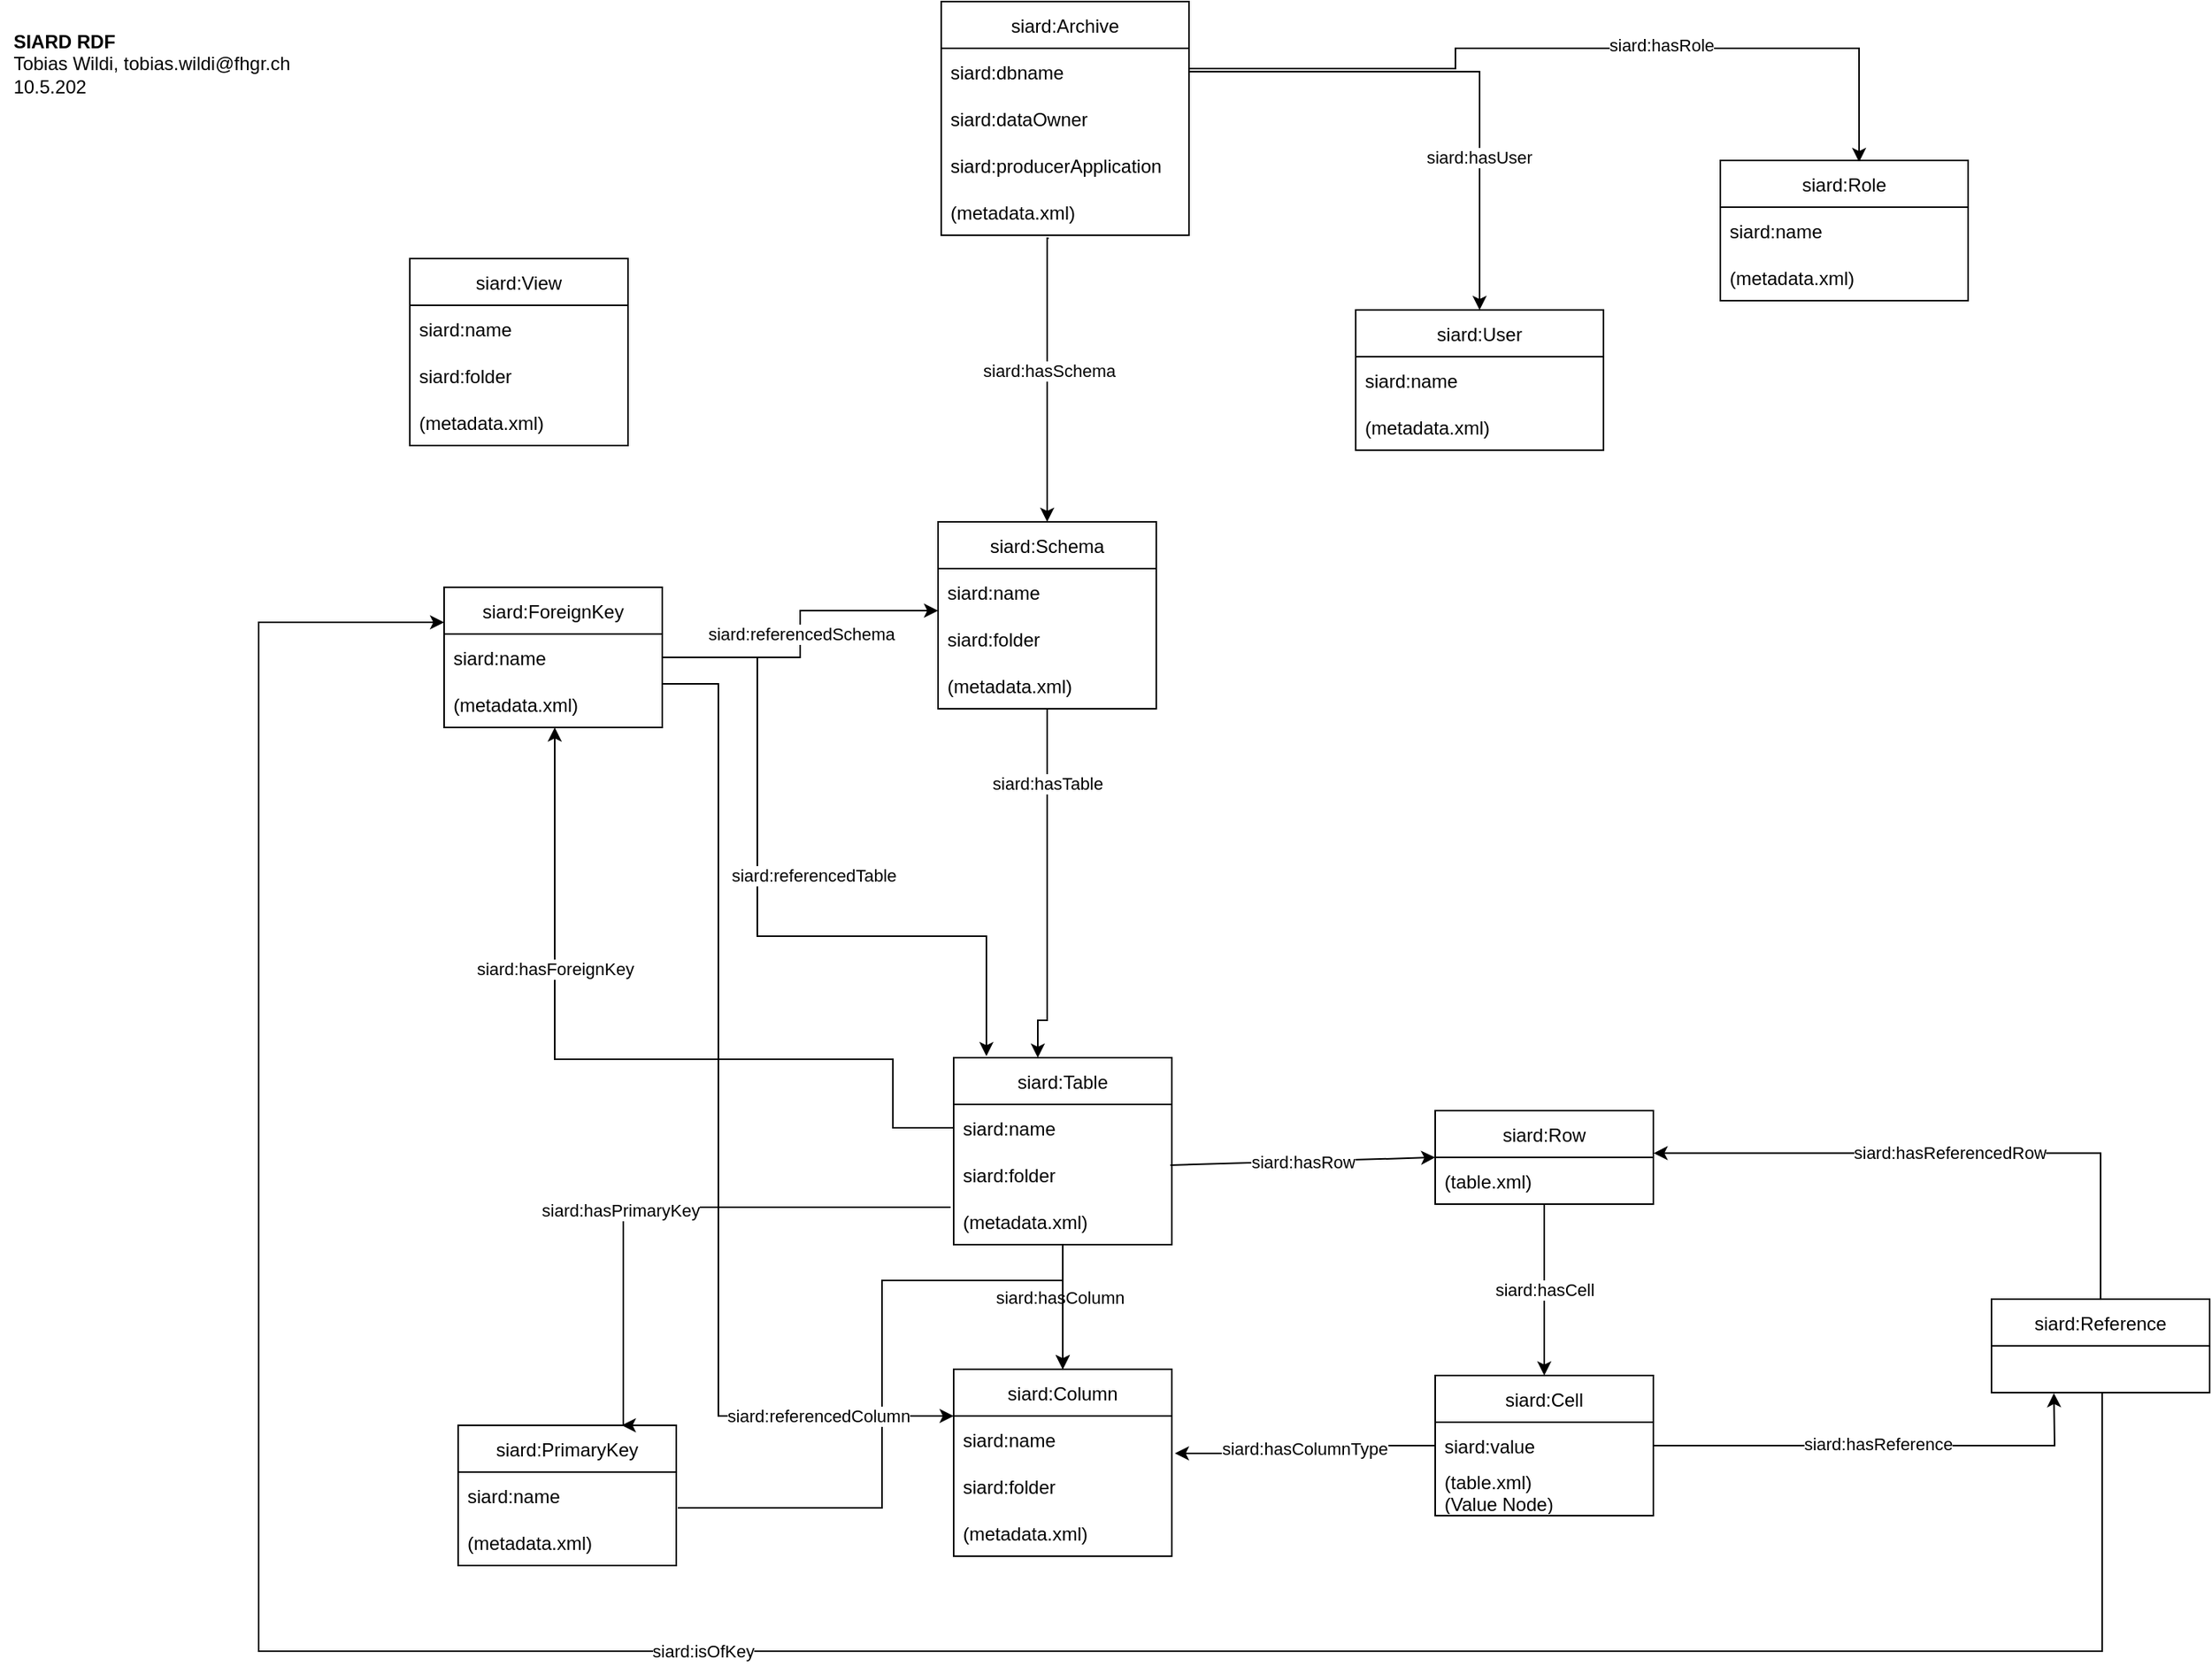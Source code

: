 <mxfile version="21.1.4" type="google">
  <diagram id="pDNfUvziqEPPn2UhjYv8" name="Page-1">
    <mxGraphModel grid="0" page="1" gridSize="10" guides="1" tooltips="1" connect="1" arrows="1" fold="1" pageScale="1" pageWidth="1654" pageHeight="1169" math="0" shadow="0">
      <root>
        <mxCell id="0" />
        <mxCell id="1" parent="0" />
        <mxCell id="CamEUqY5Uji6_HQAbEZx-2" value="siard:Table" style="swimlane;fontStyle=0;childLayout=stackLayout;horizontal=1;startSize=30;horizontalStack=0;resizeParent=1;resizeParentMax=0;resizeLast=0;collapsible=1;marginBottom=0;" vertex="1" parent="1">
          <mxGeometry x="-1004" y="725" width="140" height="120" as="geometry">
            <mxRectangle x="570" y="120" width="100" height="30" as="alternateBounds" />
          </mxGeometry>
        </mxCell>
        <mxCell id="CamEUqY5Uji6_HQAbEZx-3" value="siard:name" style="text;strokeColor=none;fillColor=none;align=left;verticalAlign=middle;spacingLeft=4;spacingRight=4;overflow=hidden;points=[[0,0.5],[1,0.5]];portConstraint=eastwest;rotatable=0;" vertex="1" parent="CamEUqY5Uji6_HQAbEZx-2">
          <mxGeometry y="30" width="140" height="30" as="geometry" />
        </mxCell>
        <mxCell id="CamEUqY5Uji6_HQAbEZx-4" value="siard:folder" style="text;strokeColor=none;fillColor=none;align=left;verticalAlign=middle;spacingLeft=4;spacingRight=4;overflow=hidden;points=[[0,0.5],[1,0.5]];portConstraint=eastwest;rotatable=0;" vertex="1" parent="CamEUqY5Uji6_HQAbEZx-2">
          <mxGeometry y="60" width="140" height="30" as="geometry" />
        </mxCell>
        <mxCell id="CamEUqY5Uji6_HQAbEZx-13" value="(metadata.xml)" style="text;strokeColor=none;fillColor=none;align=left;verticalAlign=middle;spacingLeft=4;spacingRight=4;overflow=hidden;points=[[0,0.5],[1,0.5]];portConstraint=eastwest;rotatable=0;" vertex="1" parent="CamEUqY5Uji6_HQAbEZx-2">
          <mxGeometry y="90" width="140" height="30" as="geometry" />
        </mxCell>
        <mxCell id="CamEUqY5Uji6_HQAbEZx-6" value="siard:Column" style="swimlane;fontStyle=0;childLayout=stackLayout;horizontal=1;startSize=30;horizontalStack=0;resizeParent=1;resizeParentMax=0;resizeLast=0;collapsible=1;marginBottom=0;" vertex="1" parent="1">
          <mxGeometry x="-1004" y="925" width="140" height="120" as="geometry" />
        </mxCell>
        <mxCell id="CamEUqY5Uji6_HQAbEZx-7" value="siard:name" style="text;strokeColor=none;fillColor=none;align=left;verticalAlign=middle;spacingLeft=4;spacingRight=4;overflow=hidden;points=[[0,0.5],[1,0.5]];portConstraint=eastwest;rotatable=0;" vertex="1" parent="CamEUqY5Uji6_HQAbEZx-6">
          <mxGeometry y="30" width="140" height="30" as="geometry" />
        </mxCell>
        <mxCell id="CamEUqY5Uji6_HQAbEZx-8" value="siard:folder" style="text;strokeColor=none;fillColor=none;align=left;verticalAlign=middle;spacingLeft=4;spacingRight=4;overflow=hidden;points=[[0,0.5],[1,0.5]];portConstraint=eastwest;rotatable=0;" vertex="1" parent="CamEUqY5Uji6_HQAbEZx-6">
          <mxGeometry y="60" width="140" height="30" as="geometry" />
        </mxCell>
        <mxCell id="CamEUqY5Uji6_HQAbEZx-16" value="(metadata.xml)" style="text;strokeColor=none;fillColor=none;align=left;verticalAlign=middle;spacingLeft=4;spacingRight=4;overflow=hidden;points=[[0,0.5],[1,0.5]];portConstraint=eastwest;rotatable=0;" vertex="1" parent="CamEUqY5Uji6_HQAbEZx-6">
          <mxGeometry y="90" width="140" height="30" as="geometry" />
        </mxCell>
        <mxCell id="CamEUqY5Uji6_HQAbEZx-14" value="" style="endArrow=classic;html=1;rounded=0;entryX=0.5;entryY=0;entryDx=0;entryDy=0;" edge="1" parent="1" source="CamEUqY5Uji6_HQAbEZx-13" target="CamEUqY5Uji6_HQAbEZx-6">
          <mxGeometry width="50" height="50" relative="1" as="geometry">
            <mxPoint x="-984" y="885" as="sourcePoint" />
            <mxPoint x="-934" y="835" as="targetPoint" />
          </mxGeometry>
        </mxCell>
        <mxCell id="CamEUqY5Uji6_HQAbEZx-15" value="siard:hasColumn" style="edgeLabel;html=1;align=center;verticalAlign=middle;resizable=0;points=[];" connectable="0" vertex="1" parent="CamEUqY5Uji6_HQAbEZx-14">
          <mxGeometry x="-0.158" y="-2" relative="1" as="geometry">
            <mxPoint as="offset" />
          </mxGeometry>
        </mxCell>
        <mxCell id="CamEUqY5Uji6_HQAbEZx-31" style="edgeStyle=orthogonalEdgeStyle;rounded=0;orthogonalLoop=1;jettySize=auto;html=1;exitX=0.521;exitY=1;exitDx=0;exitDy=0;exitPerimeter=0;" edge="1" parent="1" source="CamEUqY5Uji6_HQAbEZx-20" target="CamEUqY5Uji6_HQAbEZx-2">
          <mxGeometry relative="1" as="geometry">
            <mxPoint x="-944" y="664.01" as="sourcePoint" />
            <Array as="points">
              <mxPoint x="-944" y="501" />
              <mxPoint x="-944" y="701" />
              <mxPoint x="-950" y="701" />
            </Array>
          </mxGeometry>
        </mxCell>
        <mxCell id="YsW-Gg2cAY12iCXvxXYS-1" value="siard:hasTable" style="edgeLabel;html=1;align=center;verticalAlign=middle;resizable=0;points=[];" connectable="0" vertex="1" parent="CamEUqY5Uji6_HQAbEZx-31">
          <mxGeometry x="-0.145" y="-2" relative="1" as="geometry">
            <mxPoint x="2" y="-49" as="offset" />
          </mxGeometry>
        </mxCell>
        <mxCell id="CamEUqY5Uji6_HQAbEZx-17" value="siard:Schema" style="swimlane;fontStyle=0;childLayout=stackLayout;horizontal=1;startSize=30;horizontalStack=0;resizeParent=1;resizeParentMax=0;resizeLast=0;collapsible=1;marginBottom=0;" vertex="1" parent="1">
          <mxGeometry x="-1014" y="381" width="140" height="120" as="geometry" />
        </mxCell>
        <mxCell id="CamEUqY5Uji6_HQAbEZx-18" value="siard:name" style="text;strokeColor=none;fillColor=none;align=left;verticalAlign=middle;spacingLeft=4;spacingRight=4;overflow=hidden;points=[[0,0.5],[1,0.5]];portConstraint=eastwest;rotatable=0;" vertex="1" parent="CamEUqY5Uji6_HQAbEZx-17">
          <mxGeometry y="30" width="140" height="30" as="geometry" />
        </mxCell>
        <mxCell id="CamEUqY5Uji6_HQAbEZx-19" value="siard:folder" style="text;strokeColor=none;fillColor=none;align=left;verticalAlign=middle;spacingLeft=4;spacingRight=4;overflow=hidden;points=[[0,0.5],[1,0.5]];portConstraint=eastwest;rotatable=0;" vertex="1" parent="CamEUqY5Uji6_HQAbEZx-17">
          <mxGeometry y="60" width="140" height="30" as="geometry" />
        </mxCell>
        <mxCell id="CamEUqY5Uji6_HQAbEZx-20" value="(metadata.xml)" style="text;strokeColor=none;fillColor=none;align=left;verticalAlign=middle;spacingLeft=4;spacingRight=4;overflow=hidden;points=[[0,0.5],[1,0.5]];portConstraint=eastwest;rotatable=0;" vertex="1" parent="CamEUqY5Uji6_HQAbEZx-17">
          <mxGeometry y="90" width="140" height="30" as="geometry" />
        </mxCell>
        <mxCell id="CamEUqY5Uji6_HQAbEZx-30" value="siard:hasCell" style="edgeStyle=orthogonalEdgeStyle;rounded=0;orthogonalLoop=1;jettySize=auto;html=1;exitX=0.5;exitY=1;exitDx=0;exitDy=0;entryX=0.5;entryY=0;entryDx=0;entryDy=0;" edge="1" parent="1" source="CamEUqY5Uji6_HQAbEZx-21" target="CamEUqY5Uji6_HQAbEZx-25">
          <mxGeometry relative="1" as="geometry" />
        </mxCell>
        <mxCell id="CamEUqY5Uji6_HQAbEZx-21" value="siard:Row" style="swimlane;fontStyle=0;childLayout=stackLayout;horizontal=1;startSize=30;horizontalStack=0;resizeParent=1;resizeParentMax=0;resizeLast=0;collapsible=1;marginBottom=0;" vertex="1" parent="1">
          <mxGeometry x="-695" y="759" width="140" height="60" as="geometry" />
        </mxCell>
        <mxCell id="CamEUqY5Uji6_HQAbEZx-24" value="(table.xml)" style="text;strokeColor=none;fillColor=none;align=left;verticalAlign=middle;spacingLeft=4;spacingRight=4;overflow=hidden;points=[[0,0.5],[1,0.5]];portConstraint=eastwest;rotatable=0;" vertex="1" parent="CamEUqY5Uji6_HQAbEZx-21">
          <mxGeometry y="30" width="140" height="30" as="geometry" />
        </mxCell>
        <mxCell id="CamEUqY5Uji6_HQAbEZx-25" value="siard:Cell" style="swimlane;fontStyle=0;childLayout=stackLayout;horizontal=1;startSize=30;horizontalStack=0;resizeParent=1;resizeParentMax=0;resizeLast=0;collapsible=1;marginBottom=0;" vertex="1" parent="1">
          <mxGeometry x="-695" y="929" width="140" height="90" as="geometry" />
        </mxCell>
        <mxCell id="CamEUqY5Uji6_HQAbEZx-26" value="siard:value" style="text;strokeColor=none;fillColor=none;align=left;verticalAlign=middle;spacingLeft=4;spacingRight=4;overflow=hidden;points=[[0,0.5],[1,0.5]];portConstraint=eastwest;rotatable=0;" vertex="1" parent="CamEUqY5Uji6_HQAbEZx-25">
          <mxGeometry y="30" width="140" height="30" as="geometry" />
        </mxCell>
        <mxCell id="CamEUqY5Uji6_HQAbEZx-27" value="(table.xml)&#xa;(Value Node)" style="text;strokeColor=none;fillColor=none;align=left;verticalAlign=middle;spacingLeft=4;spacingRight=4;overflow=hidden;points=[[0,0.5],[1,0.5]];portConstraint=eastwest;rotatable=0;" vertex="1" parent="CamEUqY5Uji6_HQAbEZx-25">
          <mxGeometry y="60" width="140" height="30" as="geometry" />
        </mxCell>
        <mxCell id="CamEUqY5Uji6_HQAbEZx-29" value="siard:hasRow" style="endArrow=classic;html=1;rounded=0;exitX=0.993;exitY=0.3;exitDx=0;exitDy=0;entryX=0;entryY=0.5;entryDx=0;entryDy=0;exitPerimeter=0;" edge="1" parent="1" source="CamEUqY5Uji6_HQAbEZx-4" target="CamEUqY5Uji6_HQAbEZx-21">
          <mxGeometry width="50" height="50" relative="1" as="geometry">
            <mxPoint x="-411" y="792" as="sourcePoint" />
            <mxPoint x="-749.6" y="789.67" as="targetPoint" />
          </mxGeometry>
        </mxCell>
        <mxCell id="CamEUqY5Uji6_HQAbEZx-33" value="siard:hasColumnType" style="edgeStyle=orthogonalEdgeStyle;rounded=0;orthogonalLoop=1;jettySize=auto;html=1;entryX=1.014;entryY=0.8;entryDx=0;entryDy=0;entryPerimeter=0;exitX=0;exitY=0.5;exitDx=0;exitDy=0;" edge="1" parent="1" source="CamEUqY5Uji6_HQAbEZx-25" target="CamEUqY5Uji6_HQAbEZx-7">
          <mxGeometry relative="1" as="geometry">
            <mxPoint x="-411" y="958.34" as="targetPoint" />
          </mxGeometry>
        </mxCell>
        <mxCell id="7-JRIclt0FcUK3RJpTAU-33" style="edgeStyle=orthogonalEdgeStyle;rounded=0;orthogonalLoop=1;jettySize=auto;html=1;entryX=0.56;entryY=0.011;entryDx=0;entryDy=0;entryPerimeter=0;" edge="1" parent="1" source="7-JRIclt0FcUK3RJpTAU-5" target="7-JRIclt0FcUK3RJpTAU-26">
          <mxGeometry relative="1" as="geometry">
            <mxPoint x="-512" y="77" as="targetPoint" />
            <Array as="points">
              <mxPoint x="-682" y="90" />
              <mxPoint x="-682" y="77" />
              <mxPoint x="-423" y="77" />
            </Array>
          </mxGeometry>
        </mxCell>
        <mxCell id="7-JRIclt0FcUK3RJpTAU-49" value="siard:hasRole" style="edgeLabel;html=1;align=center;verticalAlign=middle;resizable=0;points=[];" connectable="0" vertex="1" parent="7-JRIclt0FcUK3RJpTAU-33">
          <mxGeometry x="0.225" y="2" relative="1" as="geometry">
            <mxPoint as="offset" />
          </mxGeometry>
        </mxCell>
        <mxCell id="7-JRIclt0FcUK3RJpTAU-5" value="siard:Archive" style="swimlane;fontStyle=0;childLayout=stackLayout;horizontal=1;startSize=30;horizontalStack=0;resizeParent=1;resizeParentMax=0;resizeLast=0;collapsible=1;marginBottom=0;" vertex="1" parent="1">
          <mxGeometry x="-1012" y="47" width="159" height="150" as="geometry" />
        </mxCell>
        <mxCell id="7-JRIclt0FcUK3RJpTAU-6" value="siard:dbname" style="text;strokeColor=none;fillColor=none;align=left;verticalAlign=middle;spacingLeft=4;spacingRight=4;overflow=hidden;points=[[0,0.5],[1,0.5]];portConstraint=eastwest;rotatable=0;" vertex="1" parent="7-JRIclt0FcUK3RJpTAU-5">
          <mxGeometry y="30" width="159" height="30" as="geometry" />
        </mxCell>
        <mxCell id="7-JRIclt0FcUK3RJpTAU-7" value="siard:dataOwner" style="text;strokeColor=none;fillColor=none;align=left;verticalAlign=middle;spacingLeft=4;spacingRight=4;overflow=hidden;points=[[0,0.5],[1,0.5]];portConstraint=eastwest;rotatable=0;" vertex="1" parent="7-JRIclt0FcUK3RJpTAU-5">
          <mxGeometry y="60" width="159" height="30" as="geometry" />
        </mxCell>
        <mxCell id="7-JRIclt0FcUK3RJpTAU-8" value="siard:producerApplication" style="text;strokeColor=none;fillColor=none;align=left;verticalAlign=middle;spacingLeft=4;spacingRight=4;overflow=hidden;points=[[0,0.5],[1,0.5]];portConstraint=eastwest;rotatable=0;" vertex="1" parent="7-JRIclt0FcUK3RJpTAU-5">
          <mxGeometry y="90" width="159" height="30" as="geometry" />
        </mxCell>
        <mxCell id="7-JRIclt0FcUK3RJpTAU-11" value="(metadata.xml)" style="text;strokeColor=none;fillColor=none;align=left;verticalAlign=middle;spacingLeft=4;spacingRight=4;overflow=hidden;points=[[0,0.5],[1,0.5]];portConstraint=eastwest;rotatable=0;" vertex="1" parent="7-JRIclt0FcUK3RJpTAU-5">
          <mxGeometry y="120" width="159" height="30" as="geometry" />
        </mxCell>
        <mxCell id="7-JRIclt0FcUK3RJpTAU-18" value="siard:User" style="swimlane;fontStyle=0;childLayout=stackLayout;horizontal=1;startSize=30;horizontalStack=0;resizeParent=1;resizeParentMax=0;resizeLast=0;collapsible=1;marginBottom=0;" vertex="1" parent="1">
          <mxGeometry x="-746" y="245" width="159" height="90" as="geometry" />
        </mxCell>
        <mxCell id="7-JRIclt0FcUK3RJpTAU-19" value="siard:name" style="text;strokeColor=none;fillColor=none;align=left;verticalAlign=middle;spacingLeft=4;spacingRight=4;overflow=hidden;points=[[0,0.5],[1,0.5]];portConstraint=eastwest;rotatable=0;" vertex="1" parent="7-JRIclt0FcUK3RJpTAU-18">
          <mxGeometry y="30" width="159" height="30" as="geometry" />
        </mxCell>
        <mxCell id="7-JRIclt0FcUK3RJpTAU-23" value="(metadata.xml)" style="text;strokeColor=none;fillColor=none;align=left;verticalAlign=middle;spacingLeft=4;spacingRight=4;overflow=hidden;points=[[0,0.5],[1,0.5]];portConstraint=eastwest;rotatable=0;" vertex="1" parent="7-JRIclt0FcUK3RJpTAU-18">
          <mxGeometry y="60" width="159" height="30" as="geometry" />
        </mxCell>
        <mxCell id="7-JRIclt0FcUK3RJpTAU-26" value="siard:Role" style="swimlane;fontStyle=0;childLayout=stackLayout;horizontal=1;startSize=30;horizontalStack=0;resizeParent=1;resizeParentMax=0;resizeLast=0;collapsible=1;marginBottom=0;" vertex="1" parent="1">
          <mxGeometry x="-512" y="149" width="159" height="90" as="geometry" />
        </mxCell>
        <mxCell id="7-JRIclt0FcUK3RJpTAU-27" value="siard:name" style="text;strokeColor=none;fillColor=none;align=left;verticalAlign=middle;spacingLeft=4;spacingRight=4;overflow=hidden;points=[[0,0.5],[1,0.5]];portConstraint=eastwest;rotatable=0;" vertex="1" parent="7-JRIclt0FcUK3RJpTAU-26">
          <mxGeometry y="30" width="159" height="30" as="geometry" />
        </mxCell>
        <mxCell id="7-JRIclt0FcUK3RJpTAU-28" value="(metadata.xml)" style="text;strokeColor=none;fillColor=none;align=left;verticalAlign=middle;spacingLeft=4;spacingRight=4;overflow=hidden;points=[[0,0.5],[1,0.5]];portConstraint=eastwest;rotatable=0;" vertex="1" parent="7-JRIclt0FcUK3RJpTAU-26">
          <mxGeometry y="60" width="159" height="30" as="geometry" />
        </mxCell>
        <mxCell id="7-JRIclt0FcUK3RJpTAU-34" style="edgeStyle=orthogonalEdgeStyle;rounded=0;orthogonalLoop=1;jettySize=auto;html=1;entryX=0.5;entryY=0;entryDx=0;entryDy=0;exitX=1;exitY=0.5;exitDx=0;exitDy=0;" edge="1" parent="1" source="7-JRIclt0FcUK3RJpTAU-6" target="7-JRIclt0FcUK3RJpTAU-18">
          <mxGeometry relative="1" as="geometry">
            <mxPoint x="-666.5" y="143" as="targetPoint" />
          </mxGeometry>
        </mxCell>
        <mxCell id="7-JRIclt0FcUK3RJpTAU-48" value="siard:hasUser" style="edgeLabel;html=1;align=center;verticalAlign=middle;resizable=0;points=[];" connectable="0" vertex="1" parent="7-JRIclt0FcUK3RJpTAU-34">
          <mxGeometry x="0.423" y="-1" relative="1" as="geometry">
            <mxPoint as="offset" />
          </mxGeometry>
        </mxCell>
        <mxCell id="7-JRIclt0FcUK3RJpTAU-37" style="edgeStyle=orthogonalEdgeStyle;rounded=0;orthogonalLoop=1;jettySize=auto;html=1;entryX=0.5;entryY=0;entryDx=0;entryDy=0;exitX=0.434;exitY=1.067;exitDx=0;exitDy=0;exitPerimeter=0;" edge="1" parent="1" source="7-JRIclt0FcUK3RJpTAU-11" target="CamEUqY5Uji6_HQAbEZx-17">
          <mxGeometry relative="1" as="geometry">
            <mxPoint x="-944" y="227" as="targetPoint" />
            <Array as="points">
              <mxPoint x="-944" y="199" />
            </Array>
          </mxGeometry>
        </mxCell>
        <mxCell id="7-JRIclt0FcUK3RJpTAU-47" value="siard:hasSchema" style="edgeLabel;html=1;align=center;verticalAlign=middle;resizable=0;points=[];" connectable="0" vertex="1" parent="7-JRIclt0FcUK3RJpTAU-37">
          <mxGeometry x="-0.06" y="1" relative="1" as="geometry">
            <mxPoint as="offset" />
          </mxGeometry>
        </mxCell>
        <mxCell id="7-JRIclt0FcUK3RJpTAU-57" style="edgeStyle=orthogonalEdgeStyle;rounded=0;orthogonalLoop=1;jettySize=auto;html=1;exitX=1.007;exitY=0.767;exitDx=0;exitDy=0;exitPerimeter=0;" edge="1" parent="1" source="7-JRIclt0FcUK3RJpTAU-41" target="CamEUqY5Uji6_HQAbEZx-6">
          <mxGeometry relative="1" as="geometry">
            <Array as="points">
              <mxPoint x="-1050" y="1014" />
              <mxPoint x="-1050" y="868" />
              <mxPoint x="-934" y="868" />
            </Array>
          </mxGeometry>
        </mxCell>
        <mxCell id="7-JRIclt0FcUK3RJpTAU-40" value="siard:PrimaryKey" style="swimlane;fontStyle=0;childLayout=stackLayout;horizontal=1;startSize=30;horizontalStack=0;resizeParent=1;resizeParentMax=0;resizeLast=0;collapsible=1;marginBottom=0;" vertex="1" parent="1">
          <mxGeometry x="-1322" y="961" width="140" height="90" as="geometry">
            <mxRectangle x="570" y="120" width="100" height="30" as="alternateBounds" />
          </mxGeometry>
        </mxCell>
        <mxCell id="7-JRIclt0FcUK3RJpTAU-41" value="siard:name" style="text;strokeColor=none;fillColor=none;align=left;verticalAlign=middle;spacingLeft=4;spacingRight=4;overflow=hidden;points=[[0,0.5],[1,0.5]];portConstraint=eastwest;rotatable=0;" vertex="1" parent="7-JRIclt0FcUK3RJpTAU-40">
          <mxGeometry y="30" width="140" height="30" as="geometry" />
        </mxCell>
        <mxCell id="7-JRIclt0FcUK3RJpTAU-43" value="(metadata.xml)" style="text;strokeColor=none;fillColor=none;align=left;verticalAlign=middle;spacingLeft=4;spacingRight=4;overflow=hidden;points=[[0,0.5],[1,0.5]];portConstraint=eastwest;rotatable=0;" vertex="1" parent="7-JRIclt0FcUK3RJpTAU-40">
          <mxGeometry y="60" width="140" height="30" as="geometry" />
        </mxCell>
        <mxCell id="7-JRIclt0FcUK3RJpTAU-59" value="siard:referencedSchema" style="edgeStyle=orthogonalEdgeStyle;rounded=0;orthogonalLoop=1;jettySize=auto;html=1;entryX=0;entryY=-0.1;entryDx=0;entryDy=0;entryPerimeter=0;" edge="1" parent="1" source="7-JRIclt0FcUK3RJpTAU-44" target="CamEUqY5Uji6_HQAbEZx-19">
          <mxGeometry relative="1" as="geometry" />
        </mxCell>
        <mxCell id="7-JRIclt0FcUK3RJpTAU-60" style="edgeStyle=orthogonalEdgeStyle;rounded=0;orthogonalLoop=1;jettySize=auto;html=1;exitX=1;exitY=0.5;exitDx=0;exitDy=0;" edge="1" parent="1" source="7-JRIclt0FcUK3RJpTAU-45">
          <mxGeometry relative="1" as="geometry">
            <Array as="points">
              <mxPoint x="-1130" y="468" />
              <mxPoint x="-1130" y="647" />
              <mxPoint x="-983" y="647" />
            </Array>
            <mxPoint x="-983" y="724" as="targetPoint" />
          </mxGeometry>
        </mxCell>
        <mxCell id="7-JRIclt0FcUK3RJpTAU-61" value="siard:referencedTable" style="edgeLabel;html=1;align=center;verticalAlign=middle;resizable=0;points=[];" connectable="0" vertex="1" parent="7-JRIclt0FcUK3RJpTAU-60">
          <mxGeometry x="-0.138" y="1" relative="1" as="geometry">
            <mxPoint x="35" y="1" as="offset" />
          </mxGeometry>
        </mxCell>
        <mxCell id="7-JRIclt0FcUK3RJpTAU-44" value="siard:ForeignKey" style="swimlane;fontStyle=0;childLayout=stackLayout;horizontal=1;startSize=30;horizontalStack=0;resizeParent=1;resizeParentMax=0;resizeLast=0;collapsible=1;marginBottom=0;" vertex="1" parent="1">
          <mxGeometry x="-1331" y="423" width="140" height="90" as="geometry">
            <mxRectangle x="570" y="120" width="100" height="30" as="alternateBounds" />
          </mxGeometry>
        </mxCell>
        <mxCell id="7-JRIclt0FcUK3RJpTAU-45" value="siard:name" style="text;strokeColor=none;fillColor=none;align=left;verticalAlign=middle;spacingLeft=4;spacingRight=4;overflow=hidden;points=[[0,0.5],[1,0.5]];portConstraint=eastwest;rotatable=0;" vertex="1" parent="7-JRIclt0FcUK3RJpTAU-44">
          <mxGeometry y="30" width="140" height="30" as="geometry" />
        </mxCell>
        <mxCell id="7-JRIclt0FcUK3RJpTAU-46" value="(metadata.xml)" style="text;strokeColor=none;fillColor=none;align=left;verticalAlign=middle;spacingLeft=4;spacingRight=4;overflow=hidden;points=[[0,0.5],[1,0.5]];portConstraint=eastwest;rotatable=0;" vertex="1" parent="7-JRIclt0FcUK3RJpTAU-44">
          <mxGeometry y="60" width="140" height="30" as="geometry" />
        </mxCell>
        <mxCell id="7-JRIclt0FcUK3RJpTAU-50" value="siard:View" style="swimlane;fontStyle=0;childLayout=stackLayout;horizontal=1;startSize=30;horizontalStack=0;resizeParent=1;resizeParentMax=0;resizeLast=0;collapsible=1;marginBottom=0;" vertex="1" parent="1">
          <mxGeometry x="-1353" y="212" width="140" height="120" as="geometry">
            <mxRectangle x="570" y="120" width="100" height="30" as="alternateBounds" />
          </mxGeometry>
        </mxCell>
        <mxCell id="7-JRIclt0FcUK3RJpTAU-51" value="siard:name" style="text;strokeColor=none;fillColor=none;align=left;verticalAlign=middle;spacingLeft=4;spacingRight=4;overflow=hidden;points=[[0,0.5],[1,0.5]];portConstraint=eastwest;rotatable=0;" vertex="1" parent="7-JRIclt0FcUK3RJpTAU-50">
          <mxGeometry y="30" width="140" height="30" as="geometry" />
        </mxCell>
        <mxCell id="7-JRIclt0FcUK3RJpTAU-52" value="siard:folder" style="text;strokeColor=none;fillColor=none;align=left;verticalAlign=middle;spacingLeft=4;spacingRight=4;overflow=hidden;points=[[0,0.5],[1,0.5]];portConstraint=eastwest;rotatable=0;" vertex="1" parent="7-JRIclt0FcUK3RJpTAU-50">
          <mxGeometry y="60" width="140" height="30" as="geometry" />
        </mxCell>
        <mxCell id="7-JRIclt0FcUK3RJpTAU-53" value="(metadata.xml)" style="text;strokeColor=none;fillColor=none;align=left;verticalAlign=middle;spacingLeft=4;spacingRight=4;overflow=hidden;points=[[0,0.5],[1,0.5]];portConstraint=eastwest;rotatable=0;" vertex="1" parent="7-JRIclt0FcUK3RJpTAU-50">
          <mxGeometry y="90" width="140" height="30" as="geometry" />
        </mxCell>
        <mxCell id="7-JRIclt0FcUK3RJpTAU-54" value="siard:hasForeignKey" style="edgeStyle=orthogonalEdgeStyle;rounded=0;orthogonalLoop=1;jettySize=auto;html=1;" edge="1" parent="1" source="CamEUqY5Uji6_HQAbEZx-3" target="7-JRIclt0FcUK3RJpTAU-46">
          <mxGeometry x="0.396" relative="1" as="geometry">
            <Array as="points">
              <mxPoint x="-1043" y="770" />
              <mxPoint x="-1043" y="726" />
              <mxPoint x="-1260" y="726" />
            </Array>
            <mxPoint as="offset" />
          </mxGeometry>
        </mxCell>
        <mxCell id="7-JRIclt0FcUK3RJpTAU-55" style="edgeStyle=orthogonalEdgeStyle;rounded=0;orthogonalLoop=1;jettySize=auto;html=1;entryX=0.75;entryY=0;entryDx=0;entryDy=0;exitX=-0.014;exitY=0.2;exitDx=0;exitDy=0;exitPerimeter=0;" edge="1" parent="1" source="CamEUqY5Uji6_HQAbEZx-13" target="7-JRIclt0FcUK3RJpTAU-40">
          <mxGeometry relative="1" as="geometry">
            <Array as="points">
              <mxPoint x="-1216" y="821" />
            </Array>
          </mxGeometry>
        </mxCell>
        <mxCell id="7-JRIclt0FcUK3RJpTAU-56" value="siard:hasPrimaryKey" style="edgeLabel;html=1;align=center;verticalAlign=middle;resizable=0;points=[];" connectable="0" vertex="1" parent="7-JRIclt0FcUK3RJpTAU-55">
          <mxGeometry x="0.206" y="-2" relative="1" as="geometry">
            <mxPoint as="offset" />
          </mxGeometry>
        </mxCell>
        <mxCell id="7-JRIclt0FcUK3RJpTAU-62" style="edgeStyle=orthogonalEdgeStyle;rounded=0;orthogonalLoop=1;jettySize=auto;html=1;entryX=0;entryY=0.25;entryDx=0;entryDy=0;" edge="1" parent="1" source="7-JRIclt0FcUK3RJpTAU-45" target="CamEUqY5Uji6_HQAbEZx-6">
          <mxGeometry relative="1" as="geometry">
            <Array as="points">
              <mxPoint x="-1191" y="485" />
              <mxPoint x="-1155" y="485" />
              <mxPoint x="-1155" y="955" />
            </Array>
          </mxGeometry>
        </mxCell>
        <mxCell id="7-JRIclt0FcUK3RJpTAU-63" value="siard:referencedColumn" style="edgeLabel;html=1;align=center;verticalAlign=middle;resizable=0;points=[];" connectable="0" vertex="1" parent="7-JRIclt0FcUK3RJpTAU-62">
          <mxGeometry x="0.569" y="2" relative="1" as="geometry">
            <mxPoint x="55" y="2" as="offset" />
          </mxGeometry>
        </mxCell>
        <mxCell id="Pz6BGPRtr8Hm9AnyW2Z9-5" value="siard:hasReferencedRow" style="edgeStyle=orthogonalEdgeStyle;rounded=0;orthogonalLoop=1;jettySize=auto;html=1;entryX=1.001;entryY=-0.09;entryDx=0;entryDy=0;entryPerimeter=0;" edge="1" parent="1" source="Pz6BGPRtr8Hm9AnyW2Z9-2" target="CamEUqY5Uji6_HQAbEZx-24">
          <mxGeometry relative="1" as="geometry" />
        </mxCell>
        <mxCell id="Pz6BGPRtr8Hm9AnyW2Z9-2" value="siard:Reference" style="swimlane;fontStyle=0;childLayout=stackLayout;horizontal=1;startSize=30;horizontalStack=0;resizeParent=1;resizeParentMax=0;resizeLast=0;collapsible=1;marginBottom=0;" vertex="1" parent="1">
          <mxGeometry x="-338" y="880" width="140" height="60" as="geometry" />
        </mxCell>
        <mxCell id="Pz6BGPRtr8Hm9AnyW2Z9-7" value="siard:isOfKey" style="edgeStyle=orthogonalEdgeStyle;rounded=0;orthogonalLoop=1;jettySize=auto;html=1;entryX=0;entryY=0.25;entryDx=0;entryDy=0;" edge="1" parent="1" target="7-JRIclt0FcUK3RJpTAU-44">
          <mxGeometry relative="1" as="geometry">
            <Array as="points">
              <mxPoint x="-267" y="1106" />
              <mxPoint x="-1450" y="1106" />
              <mxPoint x="-1450" y="446" />
            </Array>
            <mxPoint x="-267" y="940" as="sourcePoint" />
          </mxGeometry>
        </mxCell>
        <mxCell id="RkPC1zbnfHwi-l5GhnzR-1" style="edgeStyle=orthogonalEdgeStyle;rounded=0;orthogonalLoop=1;jettySize=auto;html=1;entryX=0.286;entryY=1.011;entryDx=0;entryDy=0;entryPerimeter=0;" edge="1" parent="1" source="CamEUqY5Uji6_HQAbEZx-26">
          <mxGeometry relative="1" as="geometry">
            <mxPoint x="-297.96" y="940.33" as="targetPoint" />
          </mxGeometry>
        </mxCell>
        <mxCell id="RkPC1zbnfHwi-l5GhnzR-2" value="siard:hasReference" style="edgeLabel;html=1;align=center;verticalAlign=middle;resizable=0;points=[];" connectable="0" vertex="1" parent="RkPC1zbnfHwi-l5GhnzR-1">
          <mxGeometry x="-0.014" y="1" relative="1" as="geometry">
            <mxPoint as="offset" />
          </mxGeometry>
        </mxCell>
        <mxCell id="RkPC1zbnfHwi-l5GhnzR-3" value="&lt;div style=&quot;text-align: left;&quot;&gt;&lt;span style=&quot;background-color: initial;&quot;&gt;&lt;b&gt;SIARD RDF&lt;/b&gt;&lt;/span&gt;&lt;/div&gt;&lt;div style=&quot;text-align: left;&quot;&gt;&lt;span style=&quot;background-color: initial;&quot;&gt;Tobias Wildi, tobias.wildi@fhgr.ch&lt;/span&gt;&lt;/div&gt;&lt;div style=&quot;text-align: left;&quot;&gt;&lt;span style=&quot;background-color: initial;&quot;&gt;10.5.202&lt;/span&gt;&lt;/div&gt;" style="text;html=1;strokeColor=none;fillColor=none;align=center;verticalAlign=middle;whiteSpace=wrap;rounded=0;" vertex="1" parent="1">
          <mxGeometry x="-1616" y="65" width="195" height="44" as="geometry" />
        </mxCell>
      </root>
    </mxGraphModel>
  </diagram>
</mxfile>
